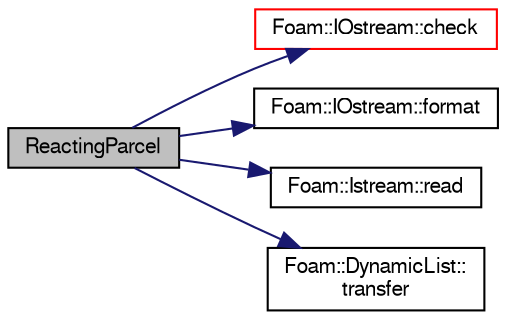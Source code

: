 digraph "ReactingParcel"
{
  bgcolor="transparent";
  edge [fontname="FreeSans",fontsize="10",labelfontname="FreeSans",labelfontsize="10"];
  node [fontname="FreeSans",fontsize="10",shape=record];
  rankdir="LR";
  Node7 [label="ReactingParcel",height=0.2,width=0.4,color="black", fillcolor="grey75", style="filled", fontcolor="black"];
  Node7 -> Node8 [color="midnightblue",fontsize="10",style="solid",fontname="FreeSans"];
  Node8 [label="Foam::IOstream::check",height=0.2,width=0.4,color="red",URL="$a26226.html#a367eb3425fc4e8270e2aa961df8ac8a5",tooltip="Check IOstream status for given operation. "];
  Node7 -> Node57 [color="midnightblue",fontsize="10",style="solid",fontname="FreeSans"];
  Node57 [label="Foam::IOstream::format",height=0.2,width=0.4,color="black",URL="$a26226.html#a33bbef3587114a06f7bdc0b91ba57ed9",tooltip="Return current stream format. "];
  Node7 -> Node58 [color="midnightblue",fontsize="10",style="solid",fontname="FreeSans"];
  Node58 [label="Foam::Istream::read",height=0.2,width=0.4,color="black",URL="$a26234.html#a89057c9d9e24ba872ccb8546086498ec",tooltip="Return next token from stream. "];
  Node7 -> Node59 [color="midnightblue",fontsize="10",style="solid",fontname="FreeSans"];
  Node59 [label="Foam::DynamicList::\ltransfer",height=0.2,width=0.4,color="black",URL="$a25890.html#a25ad1d2084d16b234b0cf91c07e832c0",tooltip="Transfer contents of the argument List into this. "];
}
